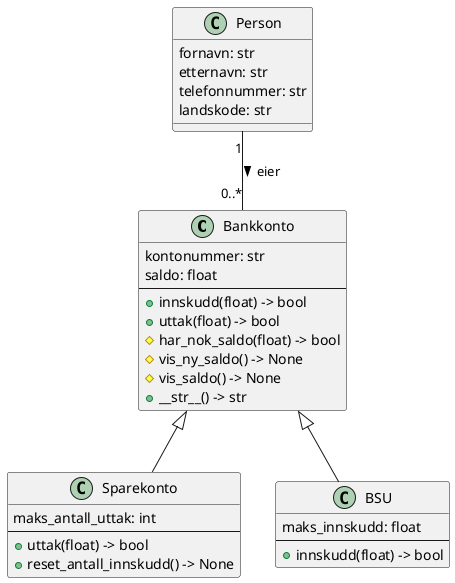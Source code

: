 @startuml

class Bankkonto {
    kontonummer: str
    saldo: float
    --
    + innskudd(float) -> bool
    + uttak(float) -> bool
    # har_nok_saldo(float) -> bool
    # vis_ny_saldo() -> None
    # vis_saldo() -> None
    + __str__() -> str
}

class Sparekonto {
    maks_antall_uttak: int
    --
    + uttak(float) -> bool
    + reset_antall_innskudd() -> None
}

class BSU {
    maks_innskudd: float
    --
    + innskudd(float) -> bool
}

class Person {
    fornavn: str
    etternavn: str
    telefonnummer: str
    landskode: str
}

Person "1" -- "0..*" Bankkonto: eier >

Bankkonto <|-- Sparekonto
Bankkonto <|-- BSU

@enduml